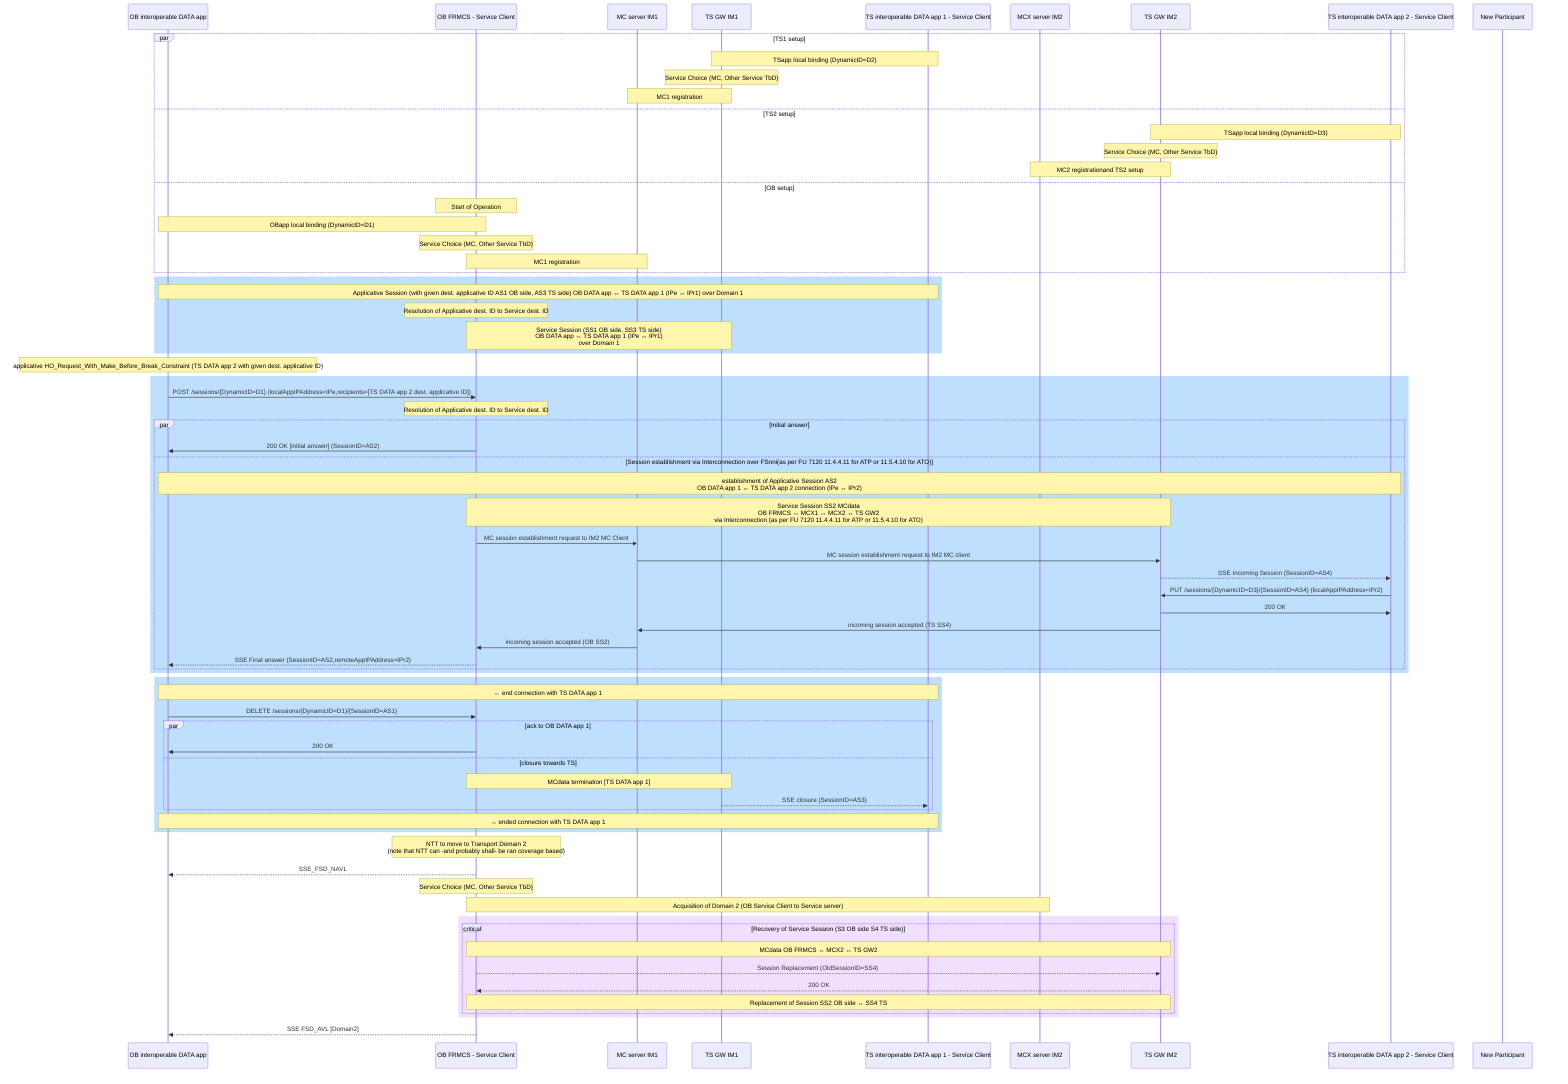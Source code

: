 sequenceDiagram
  participant A as OB interoperable DATA app
  participant O as OB FRMCS - Service Client
  participant M1 as MC server IM1
  participant T1 as TS GW IM1
  participant B1 as TS interoperable DATA app 1 - Service Client
  participant M2 as MCX server IM2
  participant T2 as TS GW IM2
  participant B2 as TS interoperable DATA app 2 - Service Client
  participant P1 as New Participant

  par TS1 setup
    Note over B1, T1: TSapp local binding (DynamicID=D2)
    Note over T1: Service Choice (MC, Other Service TbD)
    Note over T1, M1: MC1 registration
  and TS2 setup
    Note over B2, T2: TSapp local binding (DynamicID=D3)
    Note over T2: Service Choice (MC, Other Service TbD)
    Note over T2, M2: MC2 registrationand TS2 setup
  and OB setup
    Note over O: Start of Operation
    Note over A, O: OBapp local binding (DynamicID=D1)
    Note over O: Service Choice (MC, Other Service TbD)
    Note over O, M1: MC1 registration
  end
  rect rgb(191, 223, 255)
    Note over A, B1: Applicative Session (with given dest. applicative ID AS1 OB side, AS3 TS side)  OB DATA app ↔ TS DATA app 1 (IPe ↔ IPr1) over Domain 1
    Note over O: Resolution of Applicative dest. ID to Service dest. ID
    Note over O, T1: Service Session (SS1 OB side, SS3 TS side)<br/>OB DATA app ↔ TS DATA app 1 (IPe ↔ IPr1)<br/>over Domain 1
  end
  Note over A: applicative HO_Request_With_Make_Before_Break_Constraint (TS DATA app 2 with given dest. applicative ID)
  rect rgb(191, 223, 255)
    A ->> O: POST /sessions/{DynamicID=D1} (localAppIPAddress=IPe,recipients=[TS DATA app 2 dest. applicative ID])
    Note over O: Resolution of Applicative dest. ID to Service dest. ID
    par Initial answer
      O ->> A: 200 OK [initial answer] (SessionID=AS2)
    and Session establishment via Interconnection over FSnni(as per FU 7120 11.4.4.11 for ATP or 11.5.4.10 for ATO)
      Note over A, B2: establishment of Applicative Session AS2<br/>OB DATA app 1 ↔ TS DATA app 2 connection (IPe ↔ IPr2)
      Note over O, T2: Service Session SS2 MCdata<br/>OB FRMCS ↔ MCX1 ↔ MCX2 ↔ TS GW2<br/>via Interconnection (as per FU 7120 11.4.4.11 for ATP or 11.5.4.10 for ATO)
      O ->> M1: MC session establishment request to IM2 MC Client
      M1 ->> T2: MC session establishment request to IM2 MC client
      T2 -->> B2: SSE Incoming Session (SessionID=AS4)
      B2 ->> T2: PUT /sessions/{DynamicID=D3}/{SessionID=AS4} (localAppIPAddress=IPr2)
      T2 ->> B2: 200 OK
      T2 ->> M1: incoming session accepted (TS SS4)
      M1 ->> O: incoming session accepted (OB SS2)
      O -->> A: SSE Final answer (SessionID=AS2,remoteAppIPAddress=IPr2)
    end
  end
  rect rgb(191, 223, 255)
    Note over A, B1: ← end connection with TS DATA app 1
    A ->> O: DELETE /sessions/{DynamicID=D1}/{SessionID=AS1}
    par ack to OB DATA app 1
      O ->> A: 200 OK
    and closure towards TS
      Note over O, T1: MCdata termination [TS DATA app 1]
      T1 -->> B1: SSE closure (SessionID=AS3)
    end
    Note over A, B1: → ended connection with TS DATA app 1
  end
  Note over O: NTT to move to Transport Domain 2<br/>(note that NTT can -and probably shall- be ran coverage based)
  O -->> A: SSE_FSD_NAVL
  Note over O: Service Choice (MC, Other Service TbD)
  Note over O, M2: Acquisition of Domain 2 (OB Service Client to Service server)
  rect rgb(240, 223, 255)
    critical Recovery of Service Session (S3 OB side S4 TS side)
      Note over O, T2: MCdata OB FRMCS ↔ MCX2 ↔ TS GW2
      O -->> T2: Session Replacement (OldSessionID=SS4)
      T2 -->> O: 200 OK
      Note over O, T2: Replacement of Session SS2 OB side ↔ SS4 TS
    end
  end
  O -->> A: SSE FSD_AVL [Domain2]